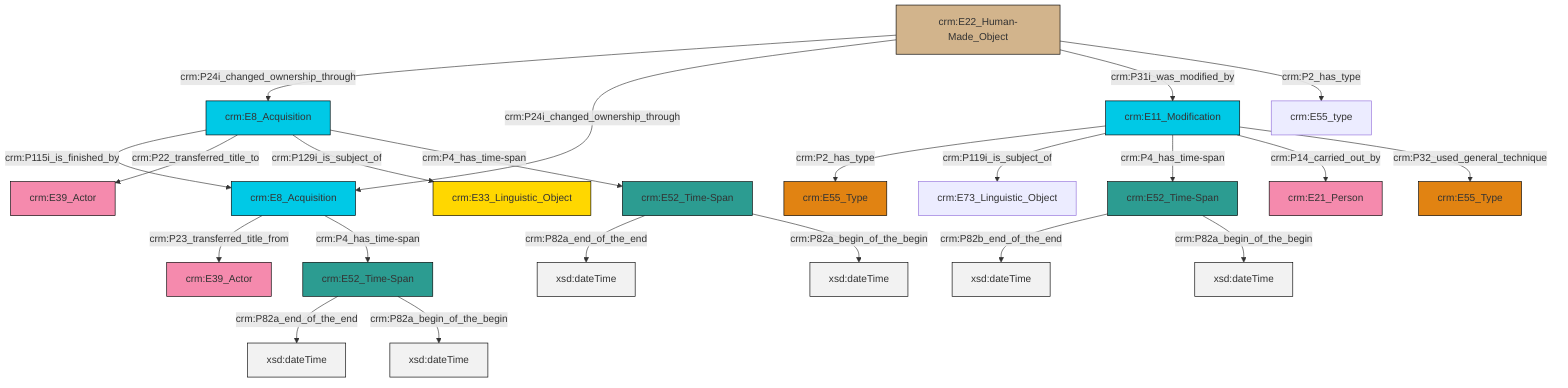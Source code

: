graph TD
classDef Literal fill:#f2f2f2,stroke:#000000;
classDef CRM_Entity fill:#FFFFFF,stroke:#000000;
classDef Temporal_Entity fill:#00C9E6, stroke:#000000;
classDef Type fill:#E18312, stroke:#000000;
classDef Time-Span fill:#2C9C91, stroke:#000000;
classDef Appellation fill:#FFEB7F, stroke:#000000;
classDef Place fill:#008836, stroke:#000000;
classDef Persistent_Item fill:#B266B2, stroke:#000000;
classDef Conceptual_Object fill:#FFD700, stroke:#000000;
classDef Physical_Thing fill:#D2B48C, stroke:#000000;
classDef Actor fill:#f58aad, stroke:#000000;
classDef PC_Classes fill:#4ce600, stroke:#000000;
classDef Multi fill:#cccccc,stroke:#000000;

4["crm:E52_Time-Span"]:::Time-Span -->|crm:P82b_end_of_the_end| 5[xsd:dateTime]:::Literal
2["crm:E22_Human-Made_Object"]:::Physical_Thing -->|crm:P24i_changed_ownership_through| 6["crm:E8_Acquisition"]:::Temporal_Entity
7["crm:E11_Modification"]:::Temporal_Entity -->|crm:P2_has_type| 8["crm:E55_Type"]:::Type
9["crm:E8_Acquisition"]:::Temporal_Entity -->|crm:P23_transferred_title_from| 10["crm:E39_Actor"]:::Actor
9["crm:E8_Acquisition"]:::Temporal_Entity -->|crm:P4_has_time-span| 11["crm:E52_Time-Span"]:::Time-Span
6["crm:E8_Acquisition"]:::Temporal_Entity -->|crm:P115i_is_finished_by| 9["crm:E8_Acquisition"]:::Temporal_Entity
0["crm:E52_Time-Span"]:::Time-Span -->|crm:P82a_end_of_the_end| 14[xsd:dateTime]:::Literal
7["crm:E11_Modification"]:::Temporal_Entity -->|crm:P119i_is_subject_of| 20["crm:E73_Linguistic_Object"]:::Default
11["crm:E52_Time-Span"]:::Time-Span -->|crm:P82a_end_of_the_end| 23[xsd:dateTime]:::Literal
4["crm:E52_Time-Span"]:::Time-Span -->|crm:P82a_begin_of_the_begin| 25[xsd:dateTime]:::Literal
7["crm:E11_Modification"]:::Temporal_Entity -->|crm:P4_has_time-span| 4["crm:E52_Time-Span"]:::Time-Span
2["crm:E22_Human-Made_Object"]:::Physical_Thing -->|crm:P24i_changed_ownership_through| 9["crm:E8_Acquisition"]:::Temporal_Entity
6["crm:E8_Acquisition"]:::Temporal_Entity -->|crm:P22_transferred_title_to| 12["crm:E39_Actor"]:::Actor
7["crm:E11_Modification"]:::Temporal_Entity -->|crm:P14_carried_out_by| 18["crm:E21_Person"]:::Actor
0["crm:E52_Time-Span"]:::Time-Span -->|crm:P82a_begin_of_the_begin| 27[xsd:dateTime]:::Literal
6["crm:E8_Acquisition"]:::Temporal_Entity -->|crm:P129i_is_subject_of| 21["crm:E33_Linguistic_Object"]:::Conceptual_Object
6["crm:E8_Acquisition"]:::Temporal_Entity -->|crm:P4_has_time-span| 0["crm:E52_Time-Span"]:::Time-Span
2["crm:E22_Human-Made_Object"]:::Physical_Thing -->|crm:P31i_was_modified_by| 7["crm:E11_Modification"]:::Temporal_Entity
7["crm:E11_Modification"]:::Temporal_Entity -->|crm:P32_used_general_technique| 31["crm:E55_Type"]:::Type
2["crm:E22_Human-Made_Object"]:::Physical_Thing -->|crm:P2_has_type| 16["crm:E55_type"]:::Default
11["crm:E52_Time-Span"]:::Time-Span -->|crm:P82a_begin_of_the_begin| 35[xsd:dateTime]:::Literal